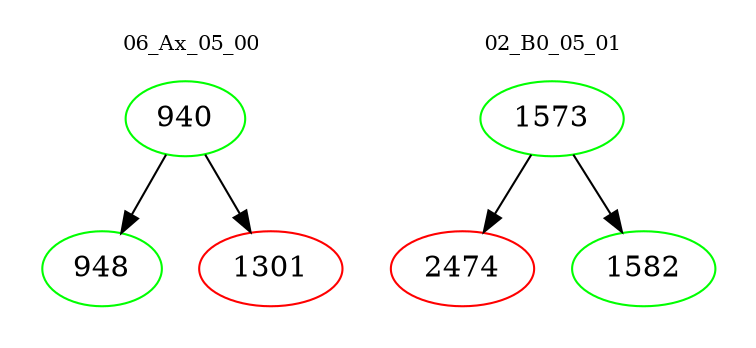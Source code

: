 digraph{
subgraph cluster_0 {
color = white
label = "06_Ax_05_00";
fontsize=10;
T0_940 [label="940", color="green"]
T0_940 -> T0_948 [color="black"]
T0_948 [label="948", color="green"]
T0_940 -> T0_1301 [color="black"]
T0_1301 [label="1301", color="red"]
}
subgraph cluster_1 {
color = white
label = "02_B0_05_01";
fontsize=10;
T1_1573 [label="1573", color="green"]
T1_1573 -> T1_2474 [color="black"]
T1_2474 [label="2474", color="red"]
T1_1573 -> T1_1582 [color="black"]
T1_1582 [label="1582", color="green"]
}
}
